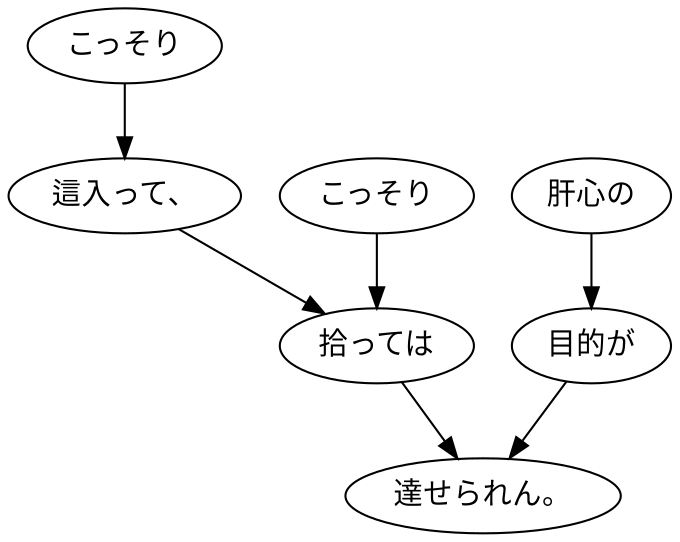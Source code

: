 digraph graph5086 {
	node0 [label="こっそり"];
	node1 [label="這入って、"];
	node2 [label="こっそり"];
	node3 [label="拾っては"];
	node4 [label="肝心の"];
	node5 [label="目的が"];
	node6 [label="達せられん。"];
	node0 -> node1;
	node1 -> node3;
	node2 -> node3;
	node3 -> node6;
	node4 -> node5;
	node5 -> node6;
}
